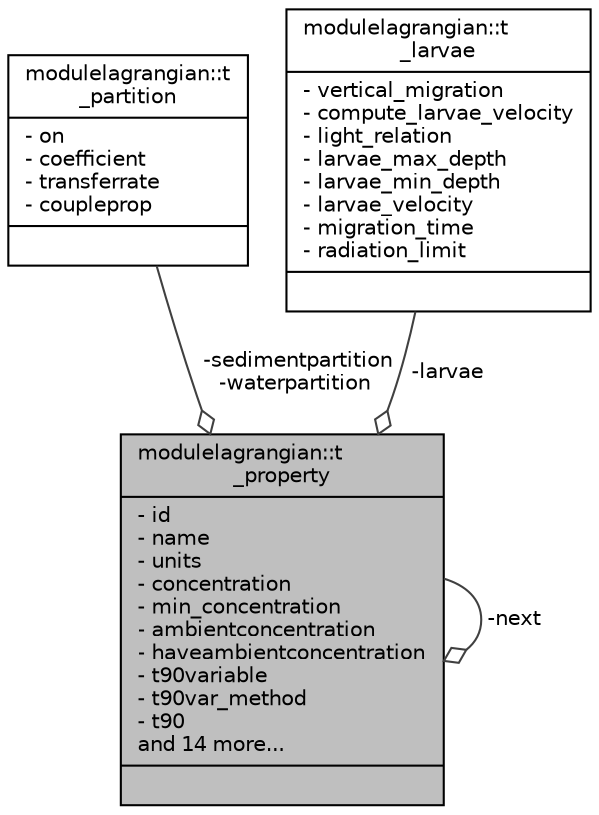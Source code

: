 digraph "modulelagrangian::t_property"
{
 // LATEX_PDF_SIZE
  edge [fontname="Helvetica",fontsize="10",labelfontname="Helvetica",labelfontsize="10"];
  node [fontname="Helvetica",fontsize="10",shape=record];
  Node1 [label="{modulelagrangian::t\l_property\n|- id\l- name\l- units\l- concentration\l- min_concentration\l- ambientconcentration\l- haveambientconcentration\l- t90variable\l- t90var_method\l- t90\land 14 more...\l|}",height=0.2,width=0.4,color="black", fillcolor="grey75", style="filled", fontcolor="black",tooltip=" "];
  Node2 -> Node1 [color="grey25",fontsize="10",style="solid",label=" -sedimentpartition\n-waterpartition" ,arrowhead="odiamond"];
  Node2 [label="{modulelagrangian::t\l_partition\n|- on\l- coefficient\l- transferrate\l- coupleprop\l|}",height=0.2,width=0.4,color="black", fillcolor="white", style="filled",URL="$structmodulelagrangian_1_1t__partition.html",tooltip=" "];
  Node3 -> Node1 [color="grey25",fontsize="10",style="solid",label=" -larvae" ,arrowhead="odiamond"];
  Node3 [label="{modulelagrangian::t\l_larvae\n|- vertical_migration\l- compute_larvae_velocity\l- light_relation\l- larvae_max_depth\l- larvae_min_depth\l- larvae_velocity\l- migration_time\l- radiation_limit\l|}",height=0.2,width=0.4,color="black", fillcolor="white", style="filled",URL="$structmodulelagrangian_1_1t__larvae.html",tooltip=" "];
  Node1 -> Node1 [color="grey25",fontsize="10",style="solid",label=" -next" ,arrowhead="odiamond"];
}
